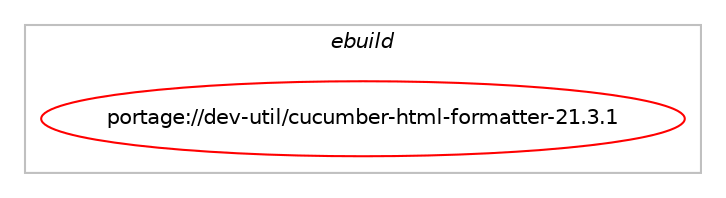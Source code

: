 digraph prolog {

# *************
# Graph options
# *************

newrank=true;
concentrate=true;
compound=true;
graph [rankdir=LR,fontname=Helvetica,fontsize=10,ranksep=1.5];#, ranksep=2.5, nodesep=0.2];
edge  [arrowhead=vee];
node  [fontname=Helvetica,fontsize=10];

# **********
# The ebuild
# **********

subgraph cluster_leftcol {
color=gray;
label=<<i>ebuild</i>>;
id [label="portage://dev-util/cucumber-html-formatter-21.3.1", color=red, width=4, href="../dev-util/cucumber-html-formatter-21.3.1.svg"];
}

# ****************
# The dependencies
# ****************

subgraph cluster_midcol {
color=gray;
label=<<i>dependencies</i>>;
subgraph cluster_compile {
fillcolor="#eeeeee";
style=filled;
label=<<i>compile</i>>;
# *** BEGIN UNKNOWN DEPENDENCY TYPE (TODO) ***
# id -> equal(use_conditional_group(positive,ruby_targets_ruby31,portage://dev-util/cucumber-html-formatter-21.3.1,[package_dependency(portage://dev-util/cucumber-html-formatter-21.3.1,install,no,dev-lang,ruby,none,[,,],[slot(3.1)],[])]))
# *** END UNKNOWN DEPENDENCY TYPE (TODO) ***

# *** BEGIN UNKNOWN DEPENDENCY TYPE (TODO) ***
# id -> equal(use_conditional_group(positive,ruby_targets_ruby31,portage://dev-util/cucumber-html-formatter-21.3.1,[package_dependency(portage://dev-util/cucumber-html-formatter-21.3.1,install,no,virtual,rubygems,none,[,,],[],[use(enable(ruby_targets_ruby31),negative)])]))
# *** END UNKNOWN DEPENDENCY TYPE (TODO) ***

# *** BEGIN UNKNOWN DEPENDENCY TYPE (TODO) ***
# id -> equal(use_conditional_group(positive,ruby_targets_ruby32,portage://dev-util/cucumber-html-formatter-21.3.1,[package_dependency(portage://dev-util/cucumber-html-formatter-21.3.1,install,no,dev-lang,ruby,none,[,,],[slot(3.2)],[])]))
# *** END UNKNOWN DEPENDENCY TYPE (TODO) ***

# *** BEGIN UNKNOWN DEPENDENCY TYPE (TODO) ***
# id -> equal(use_conditional_group(positive,ruby_targets_ruby32,portage://dev-util/cucumber-html-formatter-21.3.1,[package_dependency(portage://dev-util/cucumber-html-formatter-21.3.1,install,no,virtual,rubygems,none,[,,],[],[use(enable(ruby_targets_ruby32),negative)])]))
# *** END UNKNOWN DEPENDENCY TYPE (TODO) ***

# *** BEGIN UNKNOWN DEPENDENCY TYPE (TODO) ***
# id -> equal(use_conditional_group(positive,ruby_targets_ruby33,portage://dev-util/cucumber-html-formatter-21.3.1,[package_dependency(portage://dev-util/cucumber-html-formatter-21.3.1,install,no,dev-lang,ruby,none,[,,],[slot(3.3)],[])]))
# *** END UNKNOWN DEPENDENCY TYPE (TODO) ***

# *** BEGIN UNKNOWN DEPENDENCY TYPE (TODO) ***
# id -> equal(use_conditional_group(positive,ruby_targets_ruby33,portage://dev-util/cucumber-html-formatter-21.3.1,[package_dependency(portage://dev-util/cucumber-html-formatter-21.3.1,install,no,virtual,rubygems,none,[,,],[],[use(enable(ruby_targets_ruby33),negative)])]))
# *** END UNKNOWN DEPENDENCY TYPE (TODO) ***

}
subgraph cluster_compileandrun {
fillcolor="#eeeeee";
style=filled;
label=<<i>compile and run</i>>;
}
subgraph cluster_run {
fillcolor="#eeeeee";
style=filled;
label=<<i>run</i>>;
# *** BEGIN UNKNOWN DEPENDENCY TYPE (TODO) ***
# id -> equal(use_conditional_group(positive,ruby_targets_ruby31,portage://dev-util/cucumber-html-formatter-21.3.1,[package_dependency(portage://dev-util/cucumber-html-formatter-21.3.1,run,no,dev-lang,ruby,none,[,,],[slot(3.1)],[])]))
# *** END UNKNOWN DEPENDENCY TYPE (TODO) ***

# *** BEGIN UNKNOWN DEPENDENCY TYPE (TODO) ***
# id -> equal(use_conditional_group(positive,ruby_targets_ruby31,portage://dev-util/cucumber-html-formatter-21.3.1,[package_dependency(portage://dev-util/cucumber-html-formatter-21.3.1,run,no,dev-util,cucumber-messages,none,[,,],[slot(22)],[use(enable(ruby_targets_ruby31),negative)]),package_dependency(portage://dev-util/cucumber-html-formatter-21.3.1,run,weak,dev-util,cucumber-html-formatter,smaller,[19.2.0,,-r1,19.2.0-r1],[slot(19)],[use(enable(ruby_targets_ruby31),negative)]),package_dependency(portage://dev-util/cucumber-html-formatter-21.3.1,run,weak,dev-util,cucumber-html-formatter,smaller,[20.4.0,,-r1,20.4.0-r1],[slot(20)],[use(enable(ruby_targets_ruby31),negative)])]))
# *** END UNKNOWN DEPENDENCY TYPE (TODO) ***

# *** BEGIN UNKNOWN DEPENDENCY TYPE (TODO) ***
# id -> equal(use_conditional_group(positive,ruby_targets_ruby31,portage://dev-util/cucumber-html-formatter-21.3.1,[package_dependency(portage://dev-util/cucumber-html-formatter-21.3.1,run,no,virtual,rubygems,none,[,,],[],[use(enable(ruby_targets_ruby31),negative)])]))
# *** END UNKNOWN DEPENDENCY TYPE (TODO) ***

# *** BEGIN UNKNOWN DEPENDENCY TYPE (TODO) ***
# id -> equal(use_conditional_group(positive,ruby_targets_ruby32,portage://dev-util/cucumber-html-formatter-21.3.1,[package_dependency(portage://dev-util/cucumber-html-formatter-21.3.1,run,no,dev-lang,ruby,none,[,,],[slot(3.2)],[])]))
# *** END UNKNOWN DEPENDENCY TYPE (TODO) ***

# *** BEGIN UNKNOWN DEPENDENCY TYPE (TODO) ***
# id -> equal(use_conditional_group(positive,ruby_targets_ruby32,portage://dev-util/cucumber-html-formatter-21.3.1,[package_dependency(portage://dev-util/cucumber-html-formatter-21.3.1,run,no,dev-util,cucumber-messages,none,[,,],[slot(22)],[use(enable(ruby_targets_ruby32),negative)]),package_dependency(portage://dev-util/cucumber-html-formatter-21.3.1,run,weak,dev-util,cucumber-html-formatter,smaller,[19.2.0,,-r1,19.2.0-r1],[slot(19)],[use(enable(ruby_targets_ruby32),negative)]),package_dependency(portage://dev-util/cucumber-html-formatter-21.3.1,run,weak,dev-util,cucumber-html-formatter,smaller,[20.4.0,,-r1,20.4.0-r1],[slot(20)],[use(enable(ruby_targets_ruby32),negative)])]))
# *** END UNKNOWN DEPENDENCY TYPE (TODO) ***

# *** BEGIN UNKNOWN DEPENDENCY TYPE (TODO) ***
# id -> equal(use_conditional_group(positive,ruby_targets_ruby32,portage://dev-util/cucumber-html-formatter-21.3.1,[package_dependency(portage://dev-util/cucumber-html-formatter-21.3.1,run,no,virtual,rubygems,none,[,,],[],[use(enable(ruby_targets_ruby32),negative)])]))
# *** END UNKNOWN DEPENDENCY TYPE (TODO) ***

# *** BEGIN UNKNOWN DEPENDENCY TYPE (TODO) ***
# id -> equal(use_conditional_group(positive,ruby_targets_ruby33,portage://dev-util/cucumber-html-formatter-21.3.1,[package_dependency(portage://dev-util/cucumber-html-formatter-21.3.1,run,no,dev-lang,ruby,none,[,,],[slot(3.3)],[])]))
# *** END UNKNOWN DEPENDENCY TYPE (TODO) ***

# *** BEGIN UNKNOWN DEPENDENCY TYPE (TODO) ***
# id -> equal(use_conditional_group(positive,ruby_targets_ruby33,portage://dev-util/cucumber-html-formatter-21.3.1,[package_dependency(portage://dev-util/cucumber-html-formatter-21.3.1,run,no,dev-util,cucumber-messages,none,[,,],[slot(22)],[use(enable(ruby_targets_ruby33),negative)]),package_dependency(portage://dev-util/cucumber-html-formatter-21.3.1,run,weak,dev-util,cucumber-html-formatter,smaller,[19.2.0,,-r1,19.2.0-r1],[slot(19)],[use(enable(ruby_targets_ruby33),negative)]),package_dependency(portage://dev-util/cucumber-html-formatter-21.3.1,run,weak,dev-util,cucumber-html-formatter,smaller,[20.4.0,,-r1,20.4.0-r1],[slot(20)],[use(enable(ruby_targets_ruby33),negative)])]))
# *** END UNKNOWN DEPENDENCY TYPE (TODO) ***

# *** BEGIN UNKNOWN DEPENDENCY TYPE (TODO) ***
# id -> equal(use_conditional_group(positive,ruby_targets_ruby33,portage://dev-util/cucumber-html-formatter-21.3.1,[package_dependency(portage://dev-util/cucumber-html-formatter-21.3.1,run,no,virtual,rubygems,none,[,,],[],[use(enable(ruby_targets_ruby33),negative)])]))
# *** END UNKNOWN DEPENDENCY TYPE (TODO) ***

}
}

# **************
# The candidates
# **************

subgraph cluster_choices {
rank=same;
color=gray;
label=<<i>candidates</i>>;

}

}
